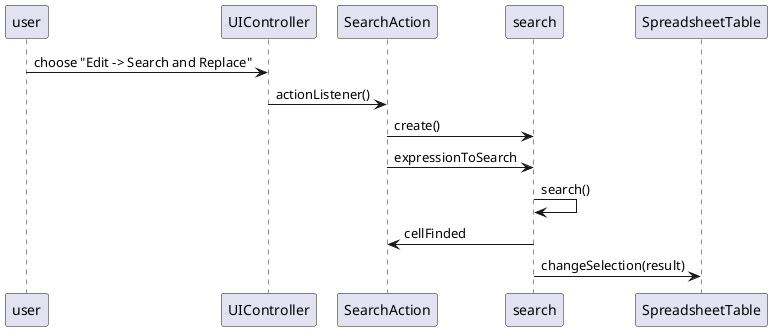 @startuml doc-files/core07_01_search_text_2.png
participant user
 participant "UIController" as UI
 participant "SearchAction" as sa
 participant search
 participant "SpreadsheetTable" as st

user -> UI: choose "Edit -> Search and Replace"
UI -> sa: actionListener()
sa-> search: create()
sa-> search: expressionToSearch
search-> search: search()
search-> sa: cellFinded
search->st:changeSelection(result)
 @enduml
 *
 */